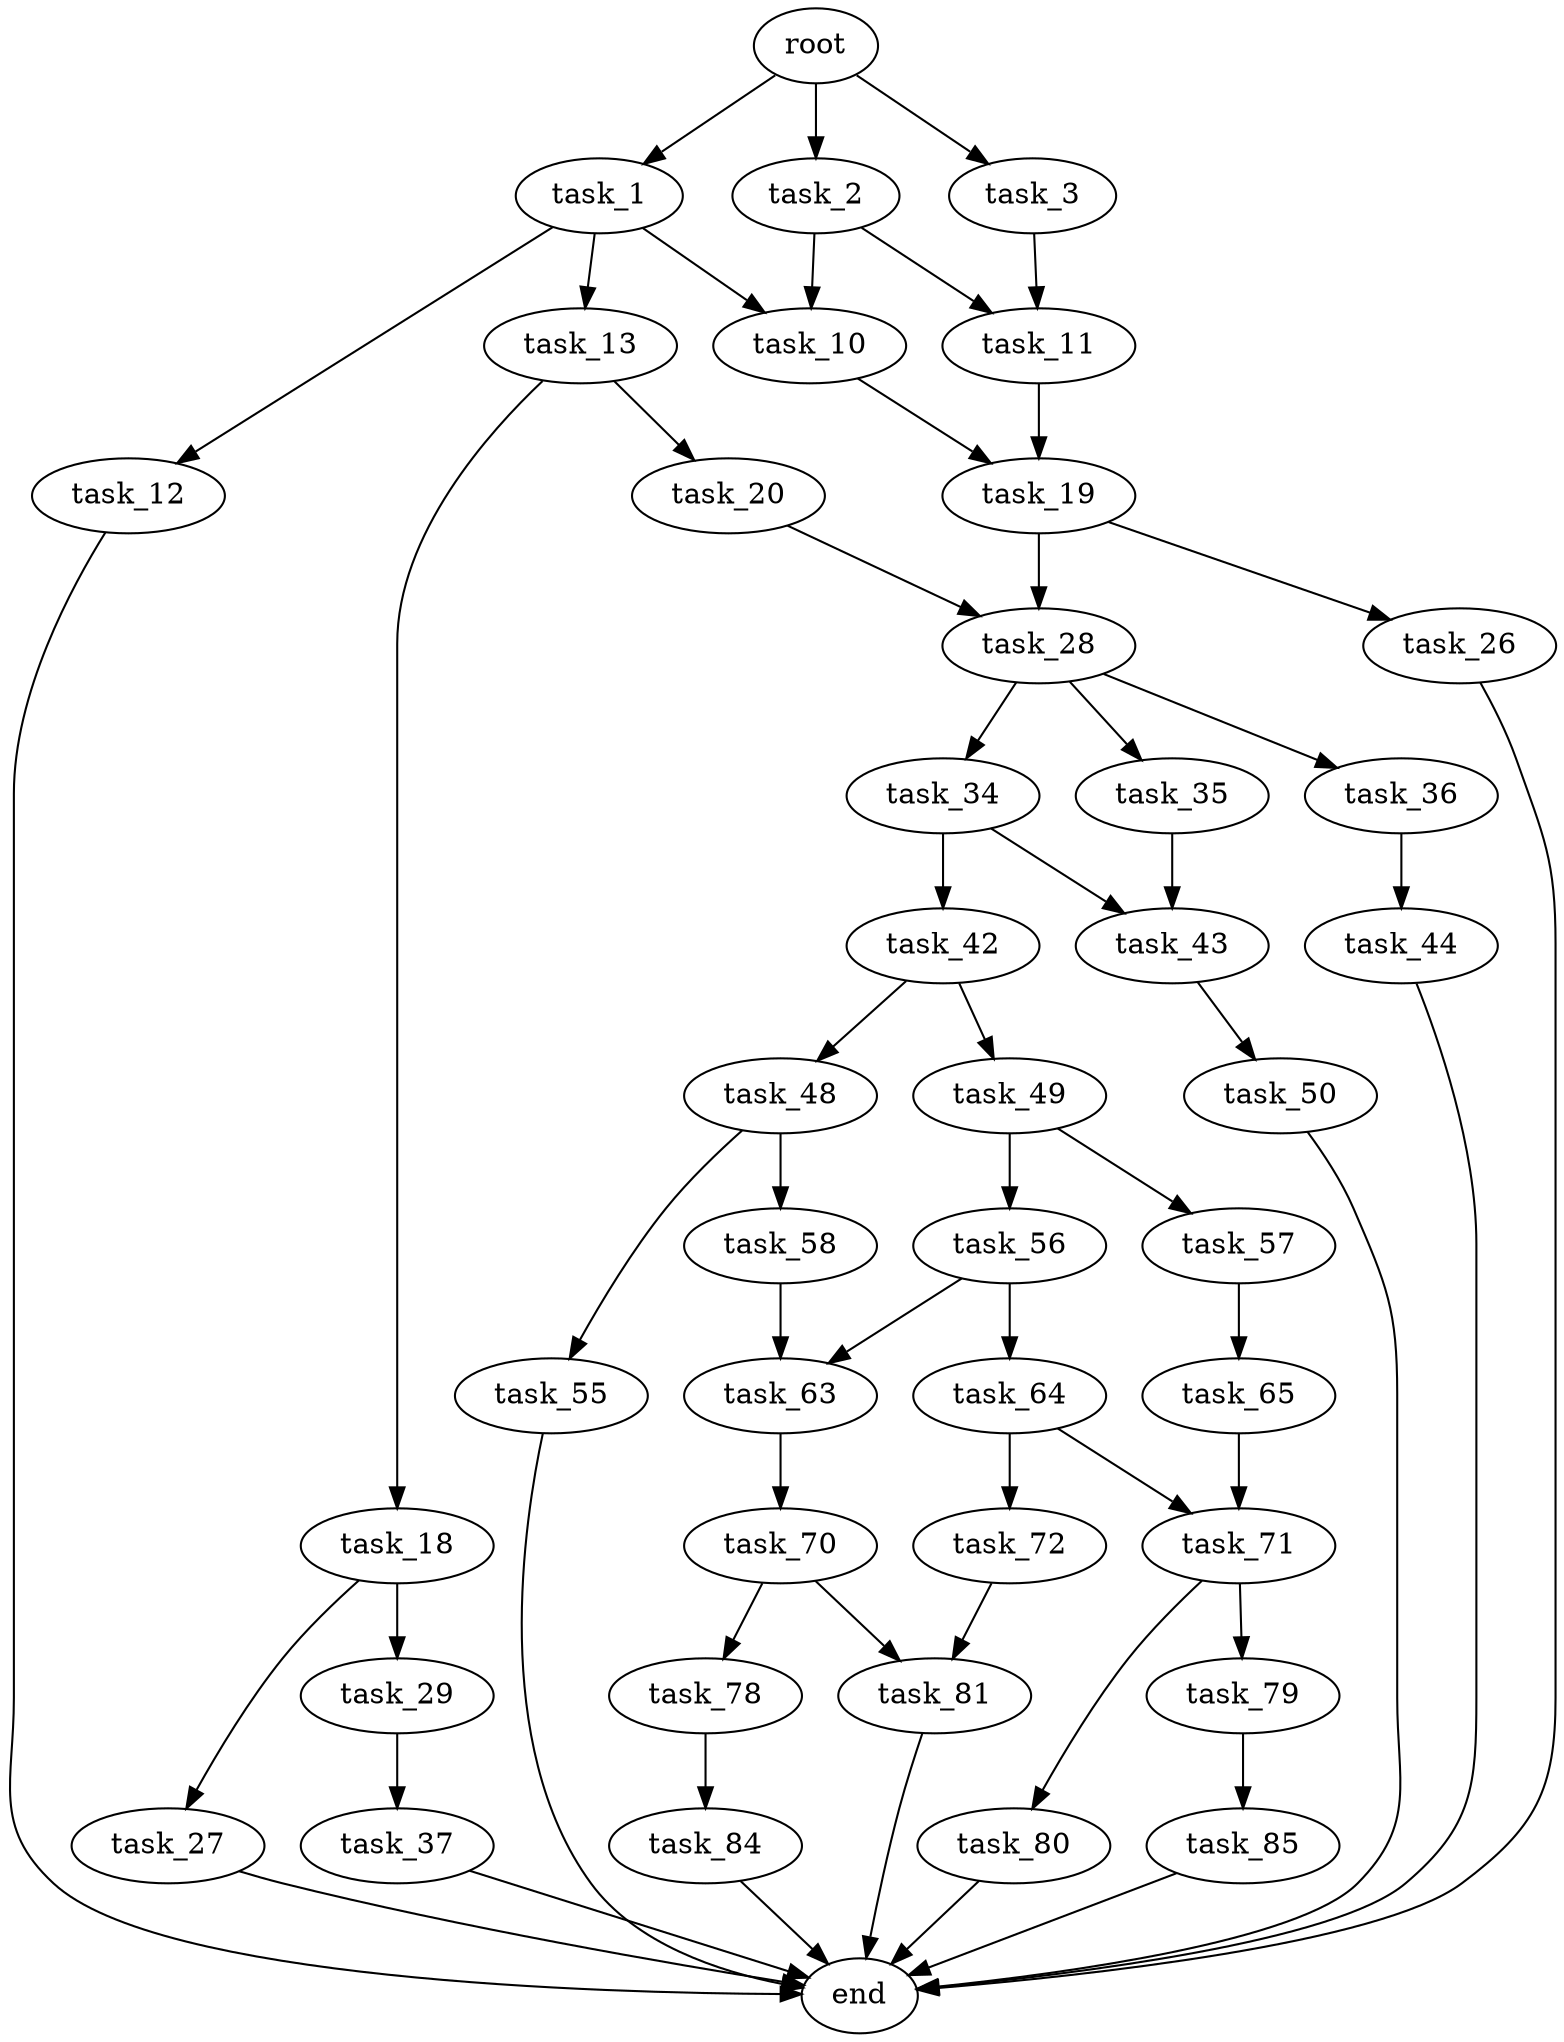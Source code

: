 digraph G {
  root [size="0.000000"];
  task_1 [size="231928233984.000000"];
  task_2 [size="1237131656.000000"];
  task_3 [size="1073741824000.000000"];
  task_10 [size="1059639225081.000000"];
  task_12 [size="8234632634.000000"];
  task_13 [size="324325006436.000000"];
  task_11 [size="68719476736.000000"];
  task_19 [size="1894700403.000000"];
  end [size="0.000000"];
  task_18 [size="28991029248.000000"];
  task_20 [size="231928233984.000000"];
  task_27 [size="1073741824000.000000"];
  task_29 [size="49187892825.000000"];
  task_26 [size="8589934592.000000"];
  task_28 [size="296449305868.000000"];
  task_34 [size="6627805574.000000"];
  task_35 [size="282755661185.000000"];
  task_36 [size="105597499120.000000"];
  task_37 [size="28991029248.000000"];
  task_42 [size="53344863057.000000"];
  task_43 [size="20077335730.000000"];
  task_44 [size="134217728000.000000"];
  task_48 [size="891924429807.000000"];
  task_49 [size="474500096078.000000"];
  task_50 [size="264126963051.000000"];
  task_55 [size="1073741824000.000000"];
  task_58 [size="2141370155.000000"];
  task_56 [size="12362245145.000000"];
  task_57 [size="24405410861.000000"];
  task_63 [size="68719476736.000000"];
  task_64 [size="39626144518.000000"];
  task_65 [size="28991029248.000000"];
  task_70 [size="1073741824000.000000"];
  task_71 [size="782757789696.000000"];
  task_72 [size="7091955504.000000"];
  task_78 [size="139548138816.000000"];
  task_81 [size="1073741824000.000000"];
  task_79 [size="28991029248.000000"];
  task_80 [size="6983490462.000000"];
  task_84 [size="68719476736.000000"];
  task_85 [size="17417606222.000000"];

  root -> task_1 [size="1.000000"];
  root -> task_2 [size="1.000000"];
  root -> task_3 [size="1.000000"];
  task_1 -> task_10 [size="301989888.000000"];
  task_1 -> task_12 [size="301989888.000000"];
  task_1 -> task_13 [size="301989888.000000"];
  task_2 -> task_10 [size="134217728.000000"];
  task_2 -> task_11 [size="134217728.000000"];
  task_3 -> task_11 [size="838860800.000000"];
  task_10 -> task_19 [size="679477248.000000"];
  task_12 -> end [size="1.000000"];
  task_13 -> task_18 [size="411041792.000000"];
  task_13 -> task_20 [size="411041792.000000"];
  task_11 -> task_19 [size="134217728.000000"];
  task_19 -> task_26 [size="209715200.000000"];
  task_19 -> task_28 [size="209715200.000000"];
  task_18 -> task_27 [size="75497472.000000"];
  task_18 -> task_29 [size="75497472.000000"];
  task_20 -> task_28 [size="301989888.000000"];
  task_27 -> end [size="1.000000"];
  task_29 -> task_37 [size="838860800.000000"];
  task_26 -> end [size="1.000000"];
  task_28 -> task_34 [size="301989888.000000"];
  task_28 -> task_35 [size="301989888.000000"];
  task_28 -> task_36 [size="301989888.000000"];
  task_34 -> task_42 [size="134217728.000000"];
  task_34 -> task_43 [size="134217728.000000"];
  task_35 -> task_43 [size="209715200.000000"];
  task_36 -> task_44 [size="75497472.000000"];
  task_37 -> end [size="1.000000"];
  task_42 -> task_48 [size="75497472.000000"];
  task_42 -> task_49 [size="75497472.000000"];
  task_43 -> task_50 [size="536870912.000000"];
  task_44 -> end [size="1.000000"];
  task_48 -> task_55 [size="679477248.000000"];
  task_48 -> task_58 [size="679477248.000000"];
  task_49 -> task_56 [size="679477248.000000"];
  task_49 -> task_57 [size="679477248.000000"];
  task_50 -> end [size="1.000000"];
  task_55 -> end [size="1.000000"];
  task_58 -> task_63 [size="134217728.000000"];
  task_56 -> task_63 [size="301989888.000000"];
  task_56 -> task_64 [size="301989888.000000"];
  task_57 -> task_65 [size="679477248.000000"];
  task_63 -> task_70 [size="134217728.000000"];
  task_64 -> task_71 [size="679477248.000000"];
  task_64 -> task_72 [size="679477248.000000"];
  task_65 -> task_71 [size="75497472.000000"];
  task_70 -> task_78 [size="838860800.000000"];
  task_70 -> task_81 [size="838860800.000000"];
  task_71 -> task_79 [size="679477248.000000"];
  task_71 -> task_80 [size="679477248.000000"];
  task_72 -> task_81 [size="301989888.000000"];
  task_78 -> task_84 [size="411041792.000000"];
  task_81 -> end [size="1.000000"];
  task_79 -> task_85 [size="75497472.000000"];
  task_80 -> end [size="1.000000"];
  task_84 -> end [size="1.000000"];
  task_85 -> end [size="1.000000"];
}
